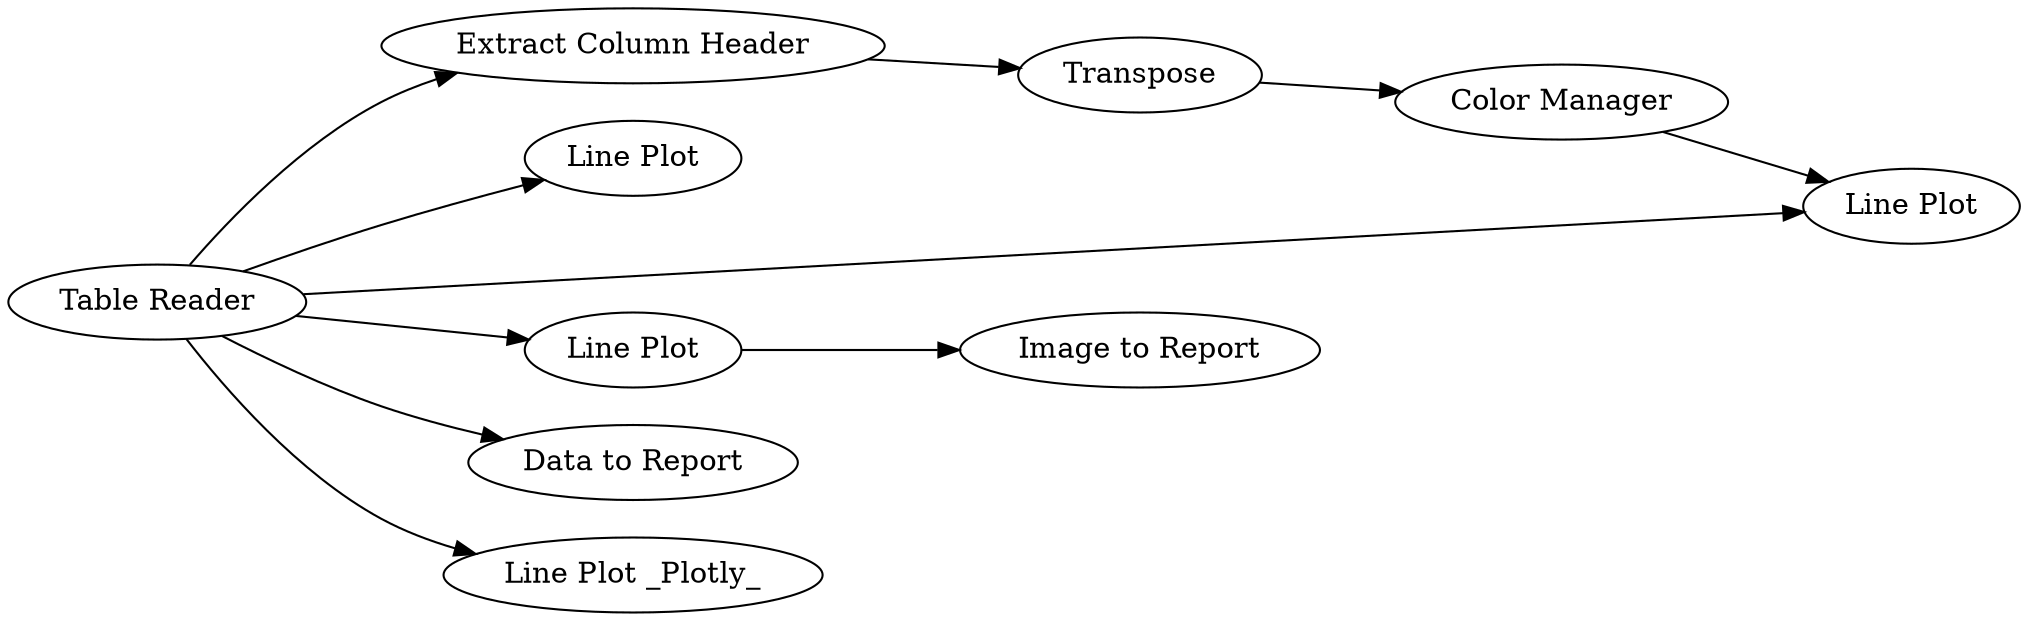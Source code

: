 digraph {
	18 -> 19
	152 -> 18
	152 -> 149
	19 -> 20
	20 -> 148
	152 -> 150
	150 -> 154
	152 -> 153
	152 -> 148
	152 -> 151
	150 [label="Line Plot"]
	148 [label="Line Plot"]
	20 [label="Color Manager"]
	18 [label="Extract Column Header"]
	153 [label="Data to Report"]
	154 [label="Image to Report"]
	152 [label="Table Reader"]
	149 [label="Line Plot"]
	19 [label=Transpose]
	151 [label="Line Plot _Plotly_"]
	rankdir=LR
}
